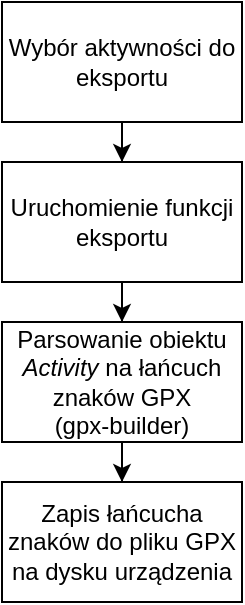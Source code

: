 <mxfile version="15.8.6" type="device"><diagram id="lHoPoSacvsyfwQVXEy0Z" name="Page-1"><mxGraphModel dx="1379" dy="512" grid="1" gridSize="10" guides="1" tooltips="1" connect="1" arrows="1" fold="1" page="1" pageScale="1" pageWidth="850" pageHeight="1100" math="0" shadow="0"><root><mxCell id="0"/><mxCell id="1" parent="0"/><mxCell id="fe6L98fo0JhdNQScsmGk-13" style="edgeStyle=orthogonalEdgeStyle;rounded=0;orthogonalLoop=1;jettySize=auto;html=1;" edge="1" parent="1" source="fe6L98fo0JhdNQScsmGk-2" target="fe6L98fo0JhdNQScsmGk-4"><mxGeometry relative="1" as="geometry"/></mxCell><mxCell id="fe6L98fo0JhdNQScsmGk-2" value="Wybór aktywności do eksportu" style="rounded=0;whiteSpace=wrap;html=1;" vertex="1" parent="1"><mxGeometry x="10" y="10" width="120" height="60" as="geometry"/></mxCell><mxCell id="fe6L98fo0JhdNQScsmGk-14" style="edgeStyle=orthogonalEdgeStyle;rounded=0;orthogonalLoop=1;jettySize=auto;html=1;" edge="1" parent="1" source="fe6L98fo0JhdNQScsmGk-4" target="fe6L98fo0JhdNQScsmGk-6"><mxGeometry relative="1" as="geometry"/></mxCell><mxCell id="fe6L98fo0JhdNQScsmGk-4" value="Uruchomienie funkcji eksportu" style="rounded=0;whiteSpace=wrap;html=1;" vertex="1" parent="1"><mxGeometry x="10" y="90" width="120" height="60" as="geometry"/></mxCell><mxCell id="fe6L98fo0JhdNQScsmGk-15" style="edgeStyle=orthogonalEdgeStyle;rounded=0;orthogonalLoop=1;jettySize=auto;html=1;" edge="1" parent="1" source="fe6L98fo0JhdNQScsmGk-6" target="fe6L98fo0JhdNQScsmGk-11"><mxGeometry relative="1" as="geometry"/></mxCell><mxCell id="fe6L98fo0JhdNQScsmGk-6" value="Parsowanie obiektu &lt;i&gt;Activity&lt;/i&gt;&amp;nbsp;na łańcuch znaków GPX &lt;br&gt;(gpx-builder)" style="rounded=0;whiteSpace=wrap;html=1;" vertex="1" parent="1"><mxGeometry x="10" y="170" width="120" height="60" as="geometry"/></mxCell><mxCell id="fe6L98fo0JhdNQScsmGk-11" value="Zapis łańcucha znaków do pliku GPX&lt;br&gt;na dysku urządzenia" style="rounded=0;whiteSpace=wrap;html=1;" vertex="1" parent="1"><mxGeometry x="10" y="250" width="120" height="60" as="geometry"/></mxCell></root></mxGraphModel></diagram></mxfile>